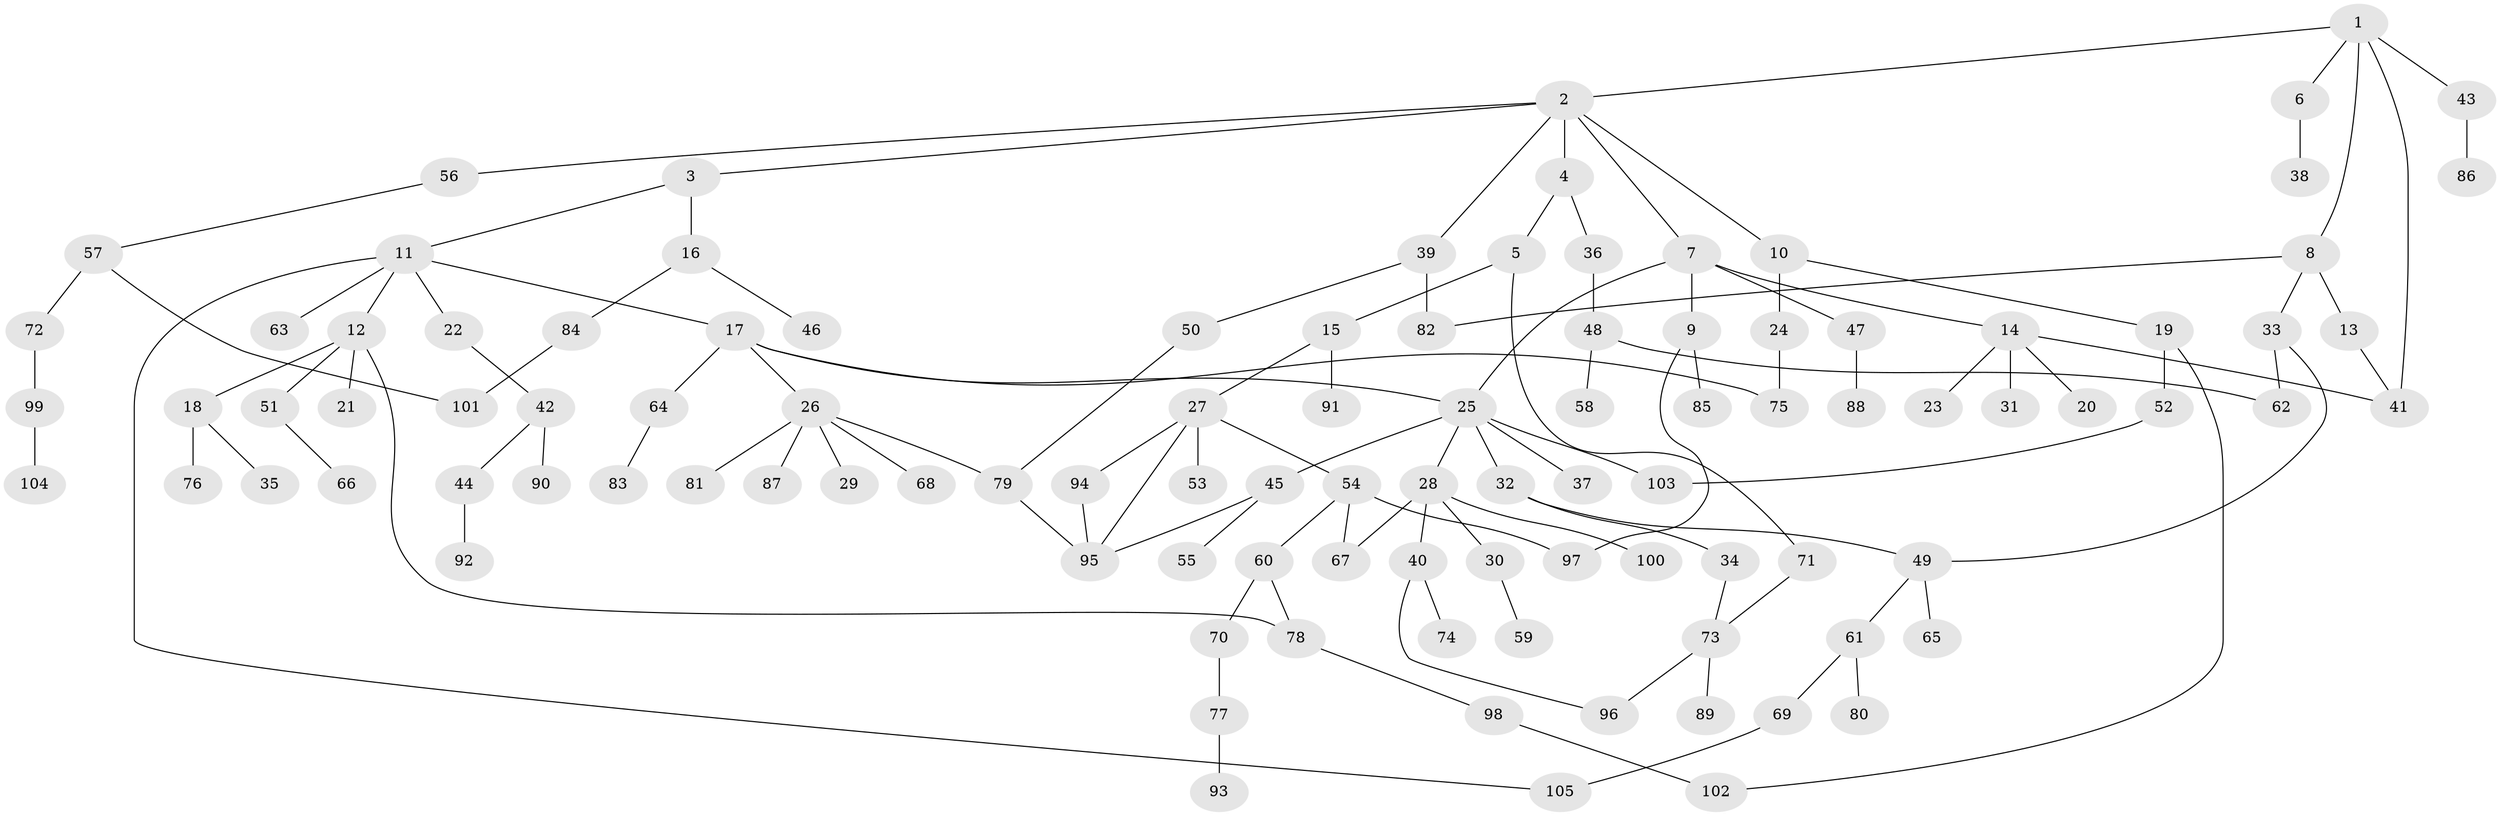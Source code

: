 // coarse degree distribution, {5: 0.06060606060606061, 8: 0.030303030303030304, 3: 0.15151515151515152, 4: 0.10606060606060606, 2: 0.24242424242424243, 6: 0.045454545454545456, 1: 0.36363636363636365}
// Generated by graph-tools (version 1.1) at 2025/41/03/06/25 10:41:26]
// undirected, 105 vertices, 124 edges
graph export_dot {
graph [start="1"]
  node [color=gray90,style=filled];
  1;
  2;
  3;
  4;
  5;
  6;
  7;
  8;
  9;
  10;
  11;
  12;
  13;
  14;
  15;
  16;
  17;
  18;
  19;
  20;
  21;
  22;
  23;
  24;
  25;
  26;
  27;
  28;
  29;
  30;
  31;
  32;
  33;
  34;
  35;
  36;
  37;
  38;
  39;
  40;
  41;
  42;
  43;
  44;
  45;
  46;
  47;
  48;
  49;
  50;
  51;
  52;
  53;
  54;
  55;
  56;
  57;
  58;
  59;
  60;
  61;
  62;
  63;
  64;
  65;
  66;
  67;
  68;
  69;
  70;
  71;
  72;
  73;
  74;
  75;
  76;
  77;
  78;
  79;
  80;
  81;
  82;
  83;
  84;
  85;
  86;
  87;
  88;
  89;
  90;
  91;
  92;
  93;
  94;
  95;
  96;
  97;
  98;
  99;
  100;
  101;
  102;
  103;
  104;
  105;
  1 -- 2;
  1 -- 6;
  1 -- 8;
  1 -- 41;
  1 -- 43;
  2 -- 3;
  2 -- 4;
  2 -- 7;
  2 -- 10;
  2 -- 39;
  2 -- 56;
  3 -- 11;
  3 -- 16;
  4 -- 5;
  4 -- 36;
  5 -- 15;
  5 -- 71;
  6 -- 38;
  7 -- 9;
  7 -- 14;
  7 -- 47;
  7 -- 25;
  8 -- 13;
  8 -- 33;
  8 -- 82;
  9 -- 85;
  9 -- 97;
  10 -- 19;
  10 -- 24;
  11 -- 12;
  11 -- 17;
  11 -- 22;
  11 -- 63;
  11 -- 105;
  12 -- 18;
  12 -- 21;
  12 -- 51;
  12 -- 78;
  13 -- 41;
  14 -- 20;
  14 -- 23;
  14 -- 31;
  14 -- 41;
  15 -- 27;
  15 -- 91;
  16 -- 46;
  16 -- 84;
  17 -- 25;
  17 -- 26;
  17 -- 64;
  17 -- 75;
  18 -- 35;
  18 -- 76;
  19 -- 52;
  19 -- 102;
  22 -- 42;
  24 -- 75;
  25 -- 28;
  25 -- 32;
  25 -- 37;
  25 -- 45;
  25 -- 103;
  26 -- 29;
  26 -- 68;
  26 -- 79;
  26 -- 81;
  26 -- 87;
  27 -- 53;
  27 -- 54;
  27 -- 94;
  27 -- 95;
  28 -- 30;
  28 -- 40;
  28 -- 67;
  28 -- 100;
  30 -- 59;
  32 -- 34;
  32 -- 49;
  33 -- 62;
  33 -- 49;
  34 -- 73;
  36 -- 48;
  39 -- 50;
  39 -- 82;
  40 -- 74;
  40 -- 96;
  42 -- 44;
  42 -- 90;
  43 -- 86;
  44 -- 92;
  45 -- 55;
  45 -- 95;
  47 -- 88;
  48 -- 58;
  48 -- 62;
  49 -- 61;
  49 -- 65;
  50 -- 79;
  51 -- 66;
  52 -- 103;
  54 -- 60;
  54 -- 97;
  54 -- 67;
  56 -- 57;
  57 -- 72;
  57 -- 101;
  60 -- 70;
  60 -- 78;
  61 -- 69;
  61 -- 80;
  64 -- 83;
  69 -- 105;
  70 -- 77;
  71 -- 73;
  72 -- 99;
  73 -- 89;
  73 -- 96;
  77 -- 93;
  78 -- 98;
  79 -- 95;
  84 -- 101;
  94 -- 95;
  98 -- 102;
  99 -- 104;
}

